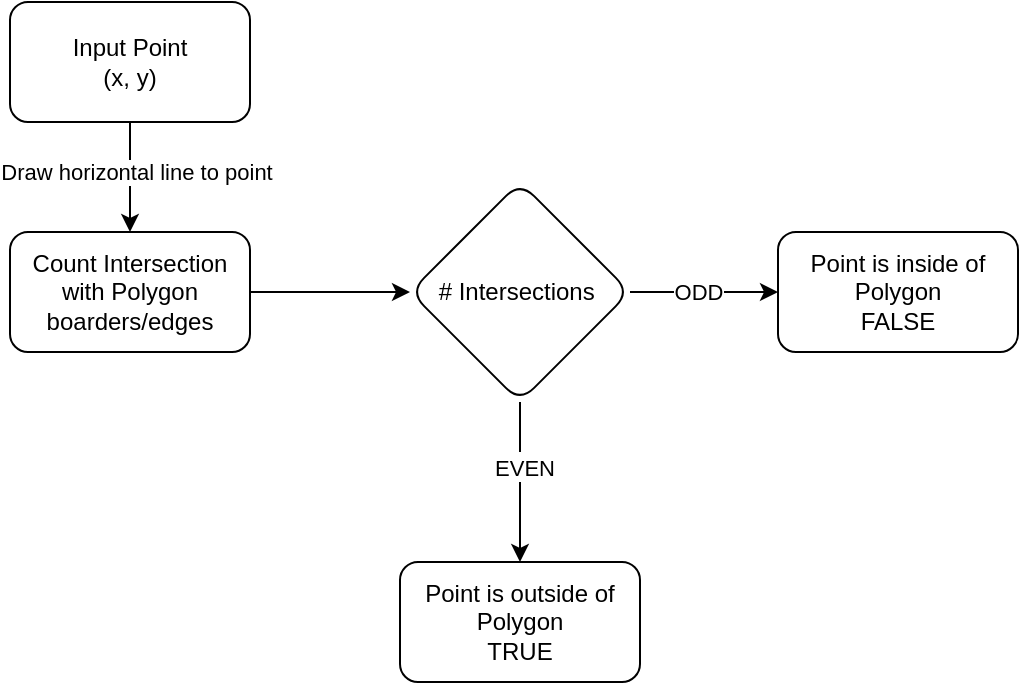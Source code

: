 <mxfile version="24.7.17">
  <diagram name="Page-1" id="edf60f1a-56cd-e834-aa8a-f176f3a09ee4">
    <mxGraphModel dx="722" dy="508" grid="1" gridSize="10" guides="1" tooltips="1" connect="1" arrows="1" fold="1" page="1" pageScale="1" pageWidth="583" pageHeight="413" background="none" math="0" shadow="0">
      <root>
        <mxCell id="0" />
        <mxCell id="1" parent="0" />
        <mxCell id="dFATiUyENoA6fPe-YIpw-3" value="" style="edgeStyle=orthogonalEdgeStyle;rounded=0;orthogonalLoop=1;jettySize=auto;html=1;" edge="1" parent="1" source="dFATiUyENoA6fPe-YIpw-1" target="dFATiUyENoA6fPe-YIpw-6">
          <mxGeometry relative="1" as="geometry">
            <mxPoint x="316.0" y="163" as="targetPoint" />
          </mxGeometry>
        </mxCell>
        <mxCell id="dFATiUyENoA6fPe-YIpw-4" value="Draw horizontal line to point" style="edgeLabel;html=1;align=center;verticalAlign=middle;resizable=0;points=[];" vertex="1" connectable="0" parent="dFATiUyENoA6fPe-YIpw-3">
          <mxGeometry x="-0.108" y="3" relative="1" as="geometry">
            <mxPoint as="offset" />
          </mxGeometry>
        </mxCell>
        <mxCell id="dFATiUyENoA6fPe-YIpw-1" value="Input Point&lt;div&gt;(x, y)&lt;/div&gt;" style="rounded=1;whiteSpace=wrap;html=1;" vertex="1" parent="1">
          <mxGeometry x="66" y="33" width="120" height="60" as="geometry" />
        </mxCell>
        <mxCell id="dFATiUyENoA6fPe-YIpw-8" value="" style="edgeStyle=orthogonalEdgeStyle;rounded=0;orthogonalLoop=1;jettySize=auto;html=1;" edge="1" parent="1" source="dFATiUyENoA6fPe-YIpw-6" target="dFATiUyENoA6fPe-YIpw-7">
          <mxGeometry relative="1" as="geometry" />
        </mxCell>
        <mxCell id="dFATiUyENoA6fPe-YIpw-6" value="Count Intersection with Polygon boarders/edges" style="rounded=1;whiteSpace=wrap;html=1;" vertex="1" parent="1">
          <mxGeometry x="66" y="148" width="120" height="60" as="geometry" />
        </mxCell>
        <mxCell id="dFATiUyENoA6fPe-YIpw-19" value="" style="edgeStyle=orthogonalEdgeStyle;rounded=0;orthogonalLoop=1;jettySize=auto;html=1;" edge="1" parent="1" source="dFATiUyENoA6fPe-YIpw-7" target="dFATiUyENoA6fPe-YIpw-12">
          <mxGeometry relative="1" as="geometry" />
        </mxCell>
        <mxCell id="dFATiUyENoA6fPe-YIpw-20" value="Even" style="edgeLabel;html=1;align=center;verticalAlign=middle;resizable=0;points=[];" vertex="1" connectable="0" parent="dFATiUyENoA6fPe-YIpw-19">
          <mxGeometry x="-0.23" y="2" relative="1" as="geometry">
            <mxPoint as="offset" />
          </mxGeometry>
        </mxCell>
        <mxCell id="dFATiUyENoA6fPe-YIpw-23" value="EVEN" style="edgeLabel;html=1;align=center;verticalAlign=middle;resizable=0;points=[];" vertex="1" connectable="0" parent="dFATiUyENoA6fPe-YIpw-19">
          <mxGeometry x="-0.184" y="2" relative="1" as="geometry">
            <mxPoint as="offset" />
          </mxGeometry>
        </mxCell>
        <mxCell id="dFATiUyENoA6fPe-YIpw-21" value="" style="edgeStyle=orthogonalEdgeStyle;rounded=0;orthogonalLoop=1;jettySize=auto;html=1;" edge="1" parent="1" source="dFATiUyENoA6fPe-YIpw-7" target="dFATiUyENoA6fPe-YIpw-9">
          <mxGeometry relative="1" as="geometry" />
        </mxCell>
        <mxCell id="dFATiUyENoA6fPe-YIpw-22" value="ODD" style="edgeLabel;html=1;align=center;verticalAlign=middle;resizable=0;points=[];" vertex="1" connectable="0" parent="dFATiUyENoA6fPe-YIpw-21">
          <mxGeometry x="-0.086" relative="1" as="geometry">
            <mxPoint as="offset" />
          </mxGeometry>
        </mxCell>
        <mxCell id="dFATiUyENoA6fPe-YIpw-7" value="# Intersections&amp;nbsp;" style="rhombus;whiteSpace=wrap;html=1;rounded=1;" vertex="1" parent="1">
          <mxGeometry x="266" y="123" width="110" height="110" as="geometry" />
        </mxCell>
        <mxCell id="dFATiUyENoA6fPe-YIpw-12" value="Point is outside of Polygon&lt;div&gt;TRUE&lt;/div&gt;" style="whiteSpace=wrap;html=1;rounded=1;" vertex="1" parent="1">
          <mxGeometry x="261" y="313" width="120" height="60" as="geometry" />
        </mxCell>
        <mxCell id="dFATiUyENoA6fPe-YIpw-9" value="Point is inside of Polygon&lt;div&gt;FALSE&lt;/div&gt;" style="rounded=1;whiteSpace=wrap;html=1;" vertex="1" parent="1">
          <mxGeometry x="450" y="148" width="120" height="60" as="geometry" />
        </mxCell>
      </root>
    </mxGraphModel>
  </diagram>
</mxfile>
